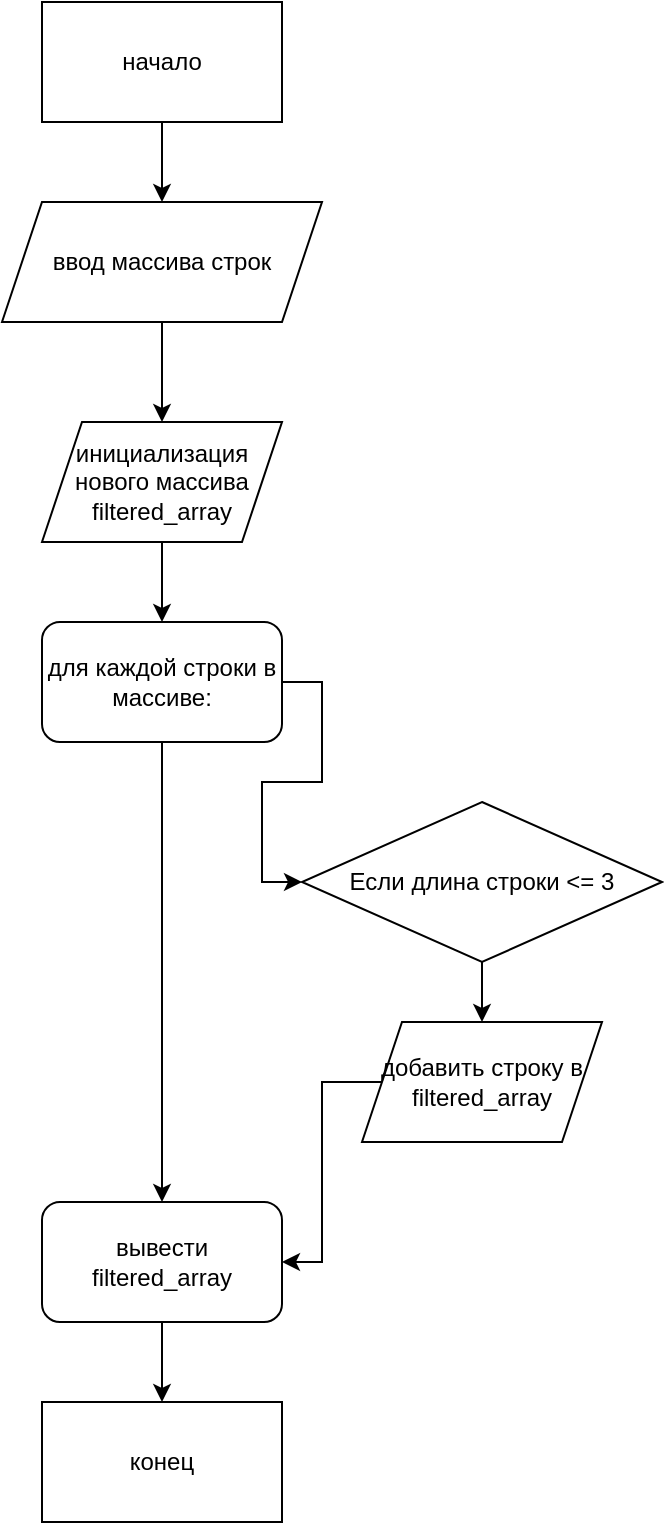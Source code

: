 <mxfile version="21.6.8" type="device">
  <diagram name="Страница — 1" id="gZXTjzCamH2ZuF35jDDV">
    <mxGraphModel dx="1331" dy="788" grid="1" gridSize="10" guides="1" tooltips="1" connect="1" arrows="1" fold="1" page="1" pageScale="1" pageWidth="827" pageHeight="1169" math="0" shadow="0">
      <root>
        <mxCell id="0" />
        <mxCell id="1" parent="0" />
        <mxCell id="z-dlFFDpHn6ryvBZtDT5-12" style="edgeStyle=orthogonalEdgeStyle;rounded=0;orthogonalLoop=1;jettySize=auto;html=1;entryX=0.5;entryY=0;entryDx=0;entryDy=0;" edge="1" parent="1" source="z-dlFFDpHn6ryvBZtDT5-1" target="z-dlFFDpHn6ryvBZtDT5-4">
          <mxGeometry relative="1" as="geometry" />
        </mxCell>
        <mxCell id="z-dlFFDpHn6ryvBZtDT5-1" value="начало" style="rounded=0;whiteSpace=wrap;html=1;" vertex="1" parent="1">
          <mxGeometry x="330" y="10" width="120" height="60" as="geometry" />
        </mxCell>
        <mxCell id="z-dlFFDpHn6ryvBZtDT5-13" style="edgeStyle=orthogonalEdgeStyle;rounded=0;orthogonalLoop=1;jettySize=auto;html=1;entryX=0.5;entryY=0;entryDx=0;entryDy=0;" edge="1" parent="1" source="z-dlFFDpHn6ryvBZtDT5-4" target="z-dlFFDpHn6ryvBZtDT5-5">
          <mxGeometry relative="1" as="geometry" />
        </mxCell>
        <mxCell id="z-dlFFDpHn6ryvBZtDT5-4" value="ввод массива строк" style="shape=parallelogram;perimeter=parallelogramPerimeter;whiteSpace=wrap;html=1;fixedSize=1;" vertex="1" parent="1">
          <mxGeometry x="310" y="110" width="160" height="60" as="geometry" />
        </mxCell>
        <mxCell id="z-dlFFDpHn6ryvBZtDT5-14" style="edgeStyle=orthogonalEdgeStyle;rounded=0;orthogonalLoop=1;jettySize=auto;html=1;entryX=0.5;entryY=0;entryDx=0;entryDy=0;" edge="1" parent="1" source="z-dlFFDpHn6ryvBZtDT5-5" target="z-dlFFDpHn6ryvBZtDT5-7">
          <mxGeometry relative="1" as="geometry" />
        </mxCell>
        <mxCell id="z-dlFFDpHn6ryvBZtDT5-5" value="инициализация нового массива filtered_array" style="shape=parallelogram;perimeter=parallelogramPerimeter;whiteSpace=wrap;html=1;fixedSize=1;" vertex="1" parent="1">
          <mxGeometry x="330" y="220" width="120" height="60" as="geometry" />
        </mxCell>
        <mxCell id="z-dlFFDpHn6ryvBZtDT5-15" style="edgeStyle=orthogonalEdgeStyle;rounded=0;orthogonalLoop=1;jettySize=auto;html=1;entryX=0;entryY=0.5;entryDx=0;entryDy=0;" edge="1" parent="1" source="z-dlFFDpHn6ryvBZtDT5-7" target="z-dlFFDpHn6ryvBZtDT5-8">
          <mxGeometry relative="1" as="geometry" />
        </mxCell>
        <mxCell id="z-dlFFDpHn6ryvBZtDT5-16" style="edgeStyle=orthogonalEdgeStyle;rounded=0;orthogonalLoop=1;jettySize=auto;html=1;entryX=0.5;entryY=0;entryDx=0;entryDy=0;" edge="1" parent="1" source="z-dlFFDpHn6ryvBZtDT5-7" target="z-dlFFDpHn6ryvBZtDT5-10">
          <mxGeometry relative="1" as="geometry" />
        </mxCell>
        <mxCell id="z-dlFFDpHn6ryvBZtDT5-7" value="для каждой строки в массиве:" style="rounded=1;whiteSpace=wrap;html=1;" vertex="1" parent="1">
          <mxGeometry x="330" y="320" width="120" height="60" as="geometry" />
        </mxCell>
        <mxCell id="z-dlFFDpHn6ryvBZtDT5-17" style="edgeStyle=orthogonalEdgeStyle;rounded=0;orthogonalLoop=1;jettySize=auto;html=1;entryX=0.5;entryY=0;entryDx=0;entryDy=0;" edge="1" parent="1" source="z-dlFFDpHn6ryvBZtDT5-8" target="z-dlFFDpHn6ryvBZtDT5-9">
          <mxGeometry relative="1" as="geometry" />
        </mxCell>
        <mxCell id="z-dlFFDpHn6ryvBZtDT5-8" value="Если длина строки &amp;lt;= 3" style="rhombus;whiteSpace=wrap;html=1;" vertex="1" parent="1">
          <mxGeometry x="460" y="410" width="180" height="80" as="geometry" />
        </mxCell>
        <mxCell id="z-dlFFDpHn6ryvBZtDT5-19" style="edgeStyle=orthogonalEdgeStyle;rounded=0;orthogonalLoop=1;jettySize=auto;html=1;entryX=1;entryY=0.5;entryDx=0;entryDy=0;" edge="1" parent="1" source="z-dlFFDpHn6ryvBZtDT5-9" target="z-dlFFDpHn6ryvBZtDT5-10">
          <mxGeometry relative="1" as="geometry" />
        </mxCell>
        <mxCell id="z-dlFFDpHn6ryvBZtDT5-9" value="добавить строку в filtered_array" style="shape=parallelogram;perimeter=parallelogramPerimeter;whiteSpace=wrap;html=1;fixedSize=1;" vertex="1" parent="1">
          <mxGeometry x="490" y="520" width="120" height="60" as="geometry" />
        </mxCell>
        <mxCell id="z-dlFFDpHn6ryvBZtDT5-18" style="edgeStyle=orthogonalEdgeStyle;rounded=0;orthogonalLoop=1;jettySize=auto;html=1;entryX=0.5;entryY=0;entryDx=0;entryDy=0;" edge="1" parent="1" source="z-dlFFDpHn6ryvBZtDT5-10" target="z-dlFFDpHn6ryvBZtDT5-11">
          <mxGeometry relative="1" as="geometry" />
        </mxCell>
        <mxCell id="z-dlFFDpHn6ryvBZtDT5-10" value="вывести filtered_array" style="rounded=1;whiteSpace=wrap;html=1;" vertex="1" parent="1">
          <mxGeometry x="330" y="610" width="120" height="60" as="geometry" />
        </mxCell>
        <mxCell id="z-dlFFDpHn6ryvBZtDT5-11" value="конец" style="rounded=0;whiteSpace=wrap;html=1;" vertex="1" parent="1">
          <mxGeometry x="330" y="710" width="120" height="60" as="geometry" />
        </mxCell>
      </root>
    </mxGraphModel>
  </diagram>
</mxfile>

